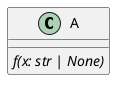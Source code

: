 @startuml classes
set namespaceSeparator none
class "A" as line_breaks.A {
  {abstract}f(x: str | None)
}
@enduml
